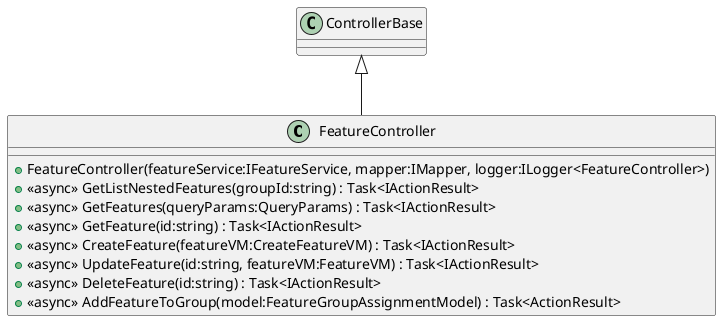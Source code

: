 @startuml
class FeatureController {
    + FeatureController(featureService:IFeatureService, mapper:IMapper, logger:ILogger<FeatureController>)
    + <<async>> GetListNestedFeatures(groupId:string) : Task<IActionResult>
    + <<async>> GetFeatures(queryParams:QueryParams) : Task<IActionResult>
    + <<async>> GetFeature(id:string) : Task<IActionResult>
    + <<async>> CreateFeature(featureVM:CreateFeatureVM) : Task<IActionResult>
    + <<async>> UpdateFeature(id:string, featureVM:FeatureVM) : Task<IActionResult>
    + <<async>> DeleteFeature(id:string) : Task<IActionResult>
    + <<async>> AddFeatureToGroup(model:FeatureGroupAssignmentModel) : Task<ActionResult>
}
ControllerBase <|-- FeatureController
@enduml
